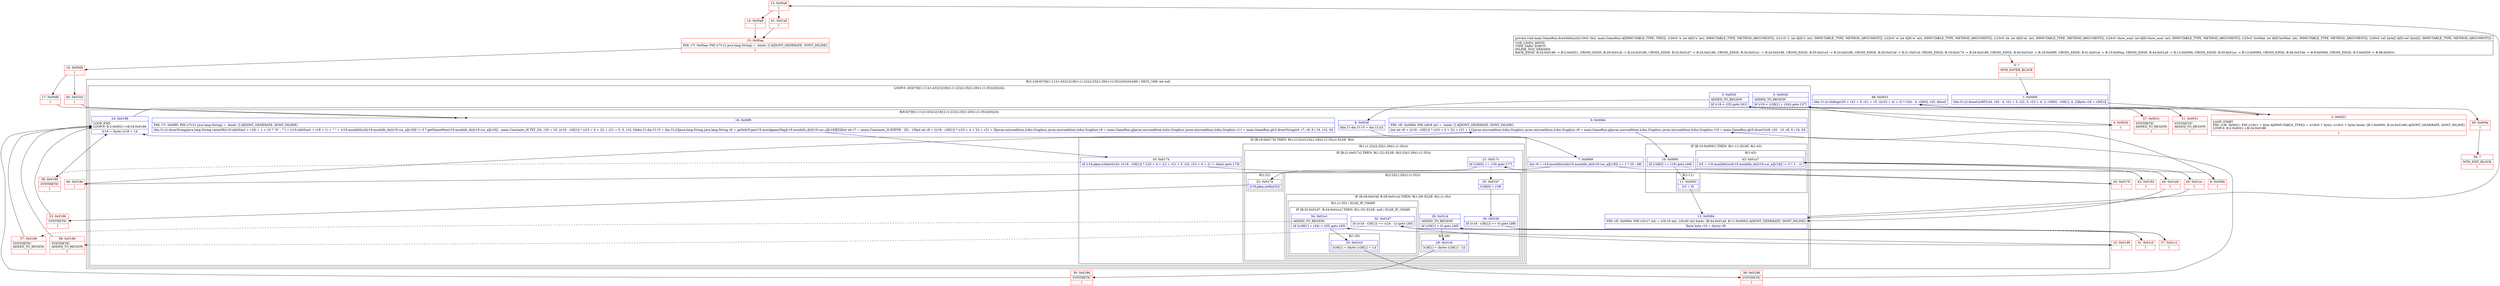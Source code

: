 digraph "CFG formain.GameRun.drawInfoList(IIIIII[B)V" {
subgraph cluster_Region_388076606 {
label = "R(3:1|(8:6|7|9|(1:11)(1:43)|12|18|(1:(1:22)(2:25|(1:29)(1:(1:35))))(0)|24)|48) | DECL_VAR: int null\l";
node [shape=record,color=blue];
Node_1 [shape=record,label="{1\:\ 0x0000|ldm.Ui.i().drawListKY(r24, r20 \- 4, r21 + 5, r22, 4, r23 + 4, 2, r26[0] \- r26[1], 4, 2)lbyte r18 = r26[1]l}"];
subgraph cluster_LoopRegion_1211598230 {
label = "LOOP:0: (8:6|7|9|(1:11)(1:43)|12|18|(1:(1:22)(2:25|(1:29)(1:(1:35))))(0)|24)";
node [shape=record,color=blue];
Node_3 [shape=record,label="{3\:\ 0x0029|ADDED_TO_REGION\l|lif (r18 \< (r26[1] + r24)) goto L57l}"];
Node_5 [shape=record,label="{5\:\ 0x002f|ADDED_TO_REGION\l|lif (r18 \< r25) goto L61l}"];
subgraph cluster_Region_400724884 {
label = "R(8:6|7|9|(1:11)(1:43)|12|18|(1:(1:22)(2:25|(1:29)(1:(1:35))))(0)|24)";
node [shape=record,color=blue];
Node_6 [shape=record,label="{6\:\ 0x004f|ldm.Ui dm.Ui r5 = dm.Ui.i()l}"];
Node_7 [shape=record,label="{7\:\ 0x0069|lint r6 = r19.monInfoList[r19.monInfo_dir[r19.cur_a][r18]] == 2 ? 25 : 48l}"];
Node_9 [shape=record,label="{9\:\ 0x006d|PHI: r6l  0x006d: PHI (r6v8 int) =  binds: [] A[DONT_GENERATE, DONT_INLINE]\l|lint int r8 = ((r18 \- r26[1]) * (r23 + 4 + 2)) + r21 + 11ljavax.microedition.lcdui.Graphics javax.microedition.lcdui.Graphics r9 = main.GameRun.gljavax.microedition.lcdui.Graphics javax.microedition.lcdui.Graphics r10 = main.GameRun.glr5.drawUi(r6, r20 \- 10, r8, 8 \| 16, 0)l}"];
subgraph cluster_IfRegion_1825494984 {
label = "IF [B:10:0x0091] THEN: R(1:11) ELSE: R(1:43)";
node [shape=record,color=blue];
Node_10 [shape=record,label="{10\:\ 0x0091|lif (r26[0] == r18) goto L66l}"];
subgraph cluster_Region_757870723 {
label = "R(1:11)";
node [shape=record,color=blue];
Node_11 [shape=record,label="{11\:\ 0x0093|lr5 = 0l}"];
}
subgraph cluster_Region_2010463755 {
label = "R(1:43)";
node [shape=record,color=blue];
Node_43 [shape=record,label="{43\:\ 0x01a7|lr5 = r19.monInfoList[r19.monInfo_dir[r19.cur_a][r18]] != 0 ? 3 : \-1l}"];
}
}
Node_12 [shape=record,label="{12\:\ 0x0094|PHI: r5l  0x0094: PHI (r5v17 int) = (r5v16 int), (r5v40 int) binds: [B:44:0x01a9, B:11:0x0093] A[DONT_GENERATE, DONT_INLINE]\l|lbyte byte r10 = (byte) r5l}"];
Node_18 [shape=record,label="{18\:\ 0x00f0|PHI: r7l  0x00f0: PHI (r7v21 java.lang.String) =  binds: [] A[DONT_GENERATE, DONT_INLINE]\l|ldm.Ui.i().drawString(java.lang.String.valueOf((r19.infoStart + r18) + 1 \< 10 ? \"0\" : \"\") + (r19.infoStart + r18 + 1) + \" \" + (r19.monInfoList[r19.monInfo_dir[r19.cur_a][r18]] != 0 ? getNameMon(r19.monInfo_dir[r19.cur_a][r18]) : main.Constants_H.TXT_20), r20 + 10, ((r18 \- r26[1]) * (r23 + 4 + 2)) + r21 + 5, 0, r10, 0)ldm.Ui dm.Ui r5 = dm.Ui.i()ljava.lang.String java.lang.String r6 = getInfoType(r19.monAppearMap[r19.monInfo_dir[r19.cur_a][r18]][0])lint int r7 = (main.Constants_H.WIDTH \- 25) \- 15lint int r8 = ((r18 \- r26[1]) * (r23 + 4 + 2)) + r21 + 5ljavax.microedition.lcdui.Graphics javax.microedition.lcdui.Graphics r9 = main.GameRun.gljavax.microedition.lcdui.Graphics javax.microedition.lcdui.Graphics r11 = main.GameRun.glr5.drawString(r6, r7, r8, 8 \| 16, r10, 0)l}"];
subgraph cluster_IfRegion_62525010 {
label = "IF [B:19:0x0174] THEN: R(1:(1:22)(2:25|(1:29)(1:(1:35)))) ELSE: R(0)";
node [shape=record,color=blue];
Node_19 [shape=record,label="{19\:\ 0x0174|lif (r19.pkey.isSelect(r20, ((r18 \- r26[1]) * (r23 + 4 + 2)) + r21 + 5, r22, r23 + 4 + 2) != false) goto L75l}"];
subgraph cluster_Region_537961267 {
label = "R(1:(1:22)(2:25|(1:29)(1:(1:35))))";
node [shape=record,color=blue];
subgraph cluster_IfRegion_4674434 {
label = "IF [B:21:0x017c] THEN: R(1:22) ELSE: R(2:25|(1:29)(1:(1:35)))";
node [shape=record,color=blue];
Node_21 [shape=record,label="{21\:\ 0x017c|lif (r26[0] == r18) goto L77l}"];
subgraph cluster_Region_2009199639 {
label = "R(1:22)";
node [shape=record,color=blue];
Node_22 [shape=record,label="{22\:\ 0x017e|lr19.pkey.setKey5()l}"];
}
subgraph cluster_Region_439203029 {
label = "R(2:25|(1:29)(1:(1:35)))";
node [shape=record,color=blue];
Node_25 [shape=record,label="{25\:\ 0x01b7|lr26[0] = r18l}"];
subgraph cluster_IfRegion_1146549501 {
label = "IF [B:26:0x01bf, B:28:0x01c4] THEN: R(1:29) ELSE: R(1:(1:35))";
node [shape=record,color=blue];
Node_26 [shape=record,label="{26\:\ 0x01bf|lif ((r18 \- r26[1]) == 0) goto L88l}"];
Node_28 [shape=record,label="{28\:\ 0x01c4|ADDED_TO_REGION\l|lif (r26[1] \> 0) goto L90l}"];
subgraph cluster_Region_1275393166 {
label = "R(1:29)";
node [shape=record,color=blue];
Node_29 [shape=record,label="{29\:\ 0x01c6|lr26[1] = (byte) (r26[1] \- 1)l}"];
}
subgraph cluster_Region_793761471 {
label = "R(1:(1:35)) | ELSE_IF_CHAIN\l";
node [shape=record,color=blue];
subgraph cluster_IfRegion_399354555 {
label = "IF [B:32:0x01d7, B:34:0x01e1] THEN: R(1:35) ELSE: null | ELSE_IF_CHAIN\l";
node [shape=record,color=blue];
Node_32 [shape=record,label="{32\:\ 0x01d7|lif ((r18 \- r26[1]) == (r24 \- 1)) goto L93l}"];
Node_34 [shape=record,label="{34\:\ 0x01e1|ADDED_TO_REGION\l|lif ((r26[1] + r24) \< r25) goto L95l}"];
subgraph cluster_Region_174317918 {
label = "R(1:35)";
node [shape=record,color=blue];
Node_35 [shape=record,label="{35\:\ 0x01e3|lr26[1] = (byte) (r26[1] + 1)l}"];
}
}
}
}
}
}
}
subgraph cluster_Region_1929039177 {
label = "R(0)";
node [shape=record,color=blue];
}
}
Node_24 [shape=record,label="{24\:\ 0x0186|LOOP_END\lLOOP:0: B:2:0x0021\-\>B:24:0x0186\l|lr18 = (byte) (r18 + 1)l}"];
}
}
Node_48 [shape=record,label="{48\:\ 0x0031|ldm.Ui.i().sliding(r20 + r22 + 5, r21 + 10, (((r23 + 4) + 2) * r24) \- 4, r26[0], r25, false)l}"];
}
Node_0 [shape=record,color=red,label="{0\:\ ?|MTH_ENTER_BLOCK\l|l}"];
Node_2 [shape=record,color=red,label="{2\:\ 0x0021|LOOP_START\lPHI: r18l  0x0021: PHI (r18v1 'i' byte A[IMMUTABLE_TYPE]) = (r18v0 'i' byte), (r18v2 'i' byte) binds: [B:1:0x0000, B:24:0x0186] A[DONT_GENERATE, DONT_INLINE]\lLOOP:0: B:2:0x0021\-\>B:24:0x0186\l|l}"];
Node_4 [shape=record,color=red,label="{4\:\ 0x002b|l}"];
Node_8 [shape=record,color=red,label="{8\:\ 0x006b|l}"];
Node_13 [shape=record,color=red,label="{13\:\ 0x00a6|l}"];
Node_14 [shape=record,color=red,label="{14\:\ 0x00a8|l}"];
Node_15 [shape=record,color=red,label="{15\:\ 0x00aa|PHI: r7l  0x00aa: PHI (r7v12 java.lang.String) =  binds: [] A[DONT_GENERATE, DONT_INLINE]\l|l}"];
Node_16 [shape=record,color=red,label="{16\:\ 0x00d9|l}"];
Node_17 [shape=record,color=red,label="{17\:\ 0x00db|l}"];
Node_20 [shape=record,color=red,label="{20\:\ 0x0176|l}"];
Node_23 [shape=record,color=red,label="{23\:\ 0x0186|SYNTHETIC\l|l}"];
Node_27 [shape=record,color=red,label="{27\:\ 0x01c1|l}"];
Node_30 [shape=record,color=red,label="{30\:\ 0x0186|SYNTHETIC\l|l}"];
Node_31 [shape=record,color=red,label="{31\:\ 0x01cf|l}"];
Node_33 [shape=record,color=red,label="{33\:\ 0x01d9|l}"];
Node_36 [shape=record,color=red,label="{36\:\ 0x0186|SYNTHETIC\l|l}"];
Node_37 [shape=record,color=red,label="{37\:\ 0x0186|SYNTHETIC\lADDED_TO_REGION\l|l}"];
Node_38 [shape=record,color=red,label="{38\:\ 0x0186|SYNTHETIC\lADDED_TO_REGION\l|l}"];
Node_39 [shape=record,color=red,label="{39\:\ 0x0186|SYNTHETIC\l|l}"];
Node_40 [shape=record,color=red,label="{40\:\ 0x01b3|l}"];
Node_41 [shape=record,color=red,label="{41\:\ 0x01af|l}"];
Node_42 [shape=record,color=red,label="{42\:\ 0x0192|l}"];
Node_44 [shape=record,color=red,label="{44\:\ 0x01a9|l}"];
Node_45 [shape=record,color=red,label="{45\:\ 0x01ac|l}"];
Node_46 [shape=record,color=red,label="{46\:\ 0x018e|l}"];
Node_47 [shape=record,color=red,label="{47\:\ 0x0031|SYNTHETIC\lADDED_TO_REGION\l|l}"];
Node_49 [shape=record,color=red,label="{49\:\ 0x004e|l}"];
Node_50 [shape=record,color=red,label="{50\:\ ?|MTH_EXIT_BLOCK\l|l}"];
Node_51 [shape=record,color=red,label="{51\:\ 0x0031|SYNTHETIC\lADDED_TO_REGION\l|l}"];
MethodNode[shape=record,label="{private void main.GameRun.drawInfoList((r19v0 'this' main.GameRun A[IMMUTABLE_TYPE, THIS]), (r20v0 'x' int A[D('x' int), IMMUTABLE_TYPE, METHOD_ARGUMENT]), (r21v0 'y' int A[D('y' int), IMMUTABLE_TYPE, METHOD_ARGUMENT]), (r22v0 'w' int A[D('w' int), IMMUTABLE_TYPE, METHOD_ARGUMENT]), (r23v0 'sh' int A[D('sh' int), IMMUTABLE_TYPE, METHOD_ARGUMENT]), (r24v0 'show_num' int A[D('show_num' int), IMMUTABLE_TYPE, METHOD_ARGUMENT]), (r25v0 'listMax' int A[D('listMax' int), IMMUTABLE_TYPE, METHOD_ARGUMENT]), (r26v0 'sel' byte[] A[D('sel' byte[]), IMMUTABLE_TYPE, METHOD_ARGUMENT]))  | USE_LINES_HINTS\lTYPE_VARS: EMPTY\lINLINE_NOT_NEEDED\lBACK_EDGE: B:24:0x0186 \-\> B:2:0x0021, CROSS_EDGE: B:29:0x01c6 \-\> B:24:0x0186, CROSS_EDGE: B:32:0x01d7 \-\> B:24:0x0186, CROSS_EDGE: B:34:0x01e1 \-\> B:24:0x0186, CROSS_EDGE: B:35:0x01e3 \-\> B:24:0x0186, CROSS_EDGE: B:26:0x01bf \-\> B:31:0x01cf, CROSS_EDGE: B:19:0x0174 \-\> B:24:0x0186, CROSS_EDGE: B:40:0x01b3 \-\> B:18:0x00f0, CROSS_EDGE: B:41:0x01af \-\> B:15:0x00aa, CROSS_EDGE: B:44:0x01a9 \-\> B:12:0x0094, CROSS_EDGE: B:45:0x01ac \-\> B:12:0x0094, CROSS_EDGE: B:46:0x018e \-\> B:9:0x006d, CROSS_EDGE: B:3:0x0029 \-\> B:48:0x0031\l}"];
MethodNode -> Node_0;
Node_1 -> Node_2;
Node_3 -> Node_4;
Node_3 -> Node_51[style=dashed];
Node_5 -> Node_6;
Node_5 -> Node_47[style=dashed];
Node_6 -> Node_7;
Node_7 -> Node_8;
Node_7 -> Node_46;
Node_9 -> Node_10;
Node_10 -> Node_11;
Node_10 -> Node_42[style=dashed];
Node_11 -> Node_12;
Node_43 -> Node_44;
Node_43 -> Node_45;
Node_12 -> Node_13;
Node_18 -> Node_19;
Node_19 -> Node_20;
Node_19 -> Node_39[style=dashed];
Node_21 -> Node_22;
Node_21 -> Node_25[style=dashed];
Node_22 -> Node_23;
Node_25 -> Node_26;
Node_26 -> Node_27;
Node_26 -> Node_31[style=dashed];
Node_28 -> Node_29;
Node_28 -> Node_31[style=dashed];
Node_29 -> Node_30;
Node_32 -> Node_33;
Node_32 -> Node_38[style=dashed];
Node_34 -> Node_35;
Node_34 -> Node_37[style=dashed];
Node_35 -> Node_36;
Node_24 -> Node_2;
Node_48 -> Node_49;
Node_0 -> Node_1;
Node_2 -> Node_3;
Node_4 -> Node_5;
Node_8 -> Node_9;
Node_13 -> Node_14;
Node_13 -> Node_41;
Node_14 -> Node_15;
Node_15 -> Node_16;
Node_16 -> Node_17;
Node_16 -> Node_40;
Node_17 -> Node_18;
Node_20 -> Node_21;
Node_23 -> Node_24;
Node_27 -> Node_28;
Node_30 -> Node_24;
Node_31 -> Node_32;
Node_33 -> Node_34;
Node_36 -> Node_24;
Node_37 -> Node_24;
Node_38 -> Node_24;
Node_39 -> Node_24;
Node_40 -> Node_18;
Node_41 -> Node_15;
Node_42 -> Node_43;
Node_44 -> Node_12;
Node_45 -> Node_12;
Node_46 -> Node_9;
Node_47 -> Node_48;
Node_49 -> Node_50;
Node_51 -> Node_48;
}

